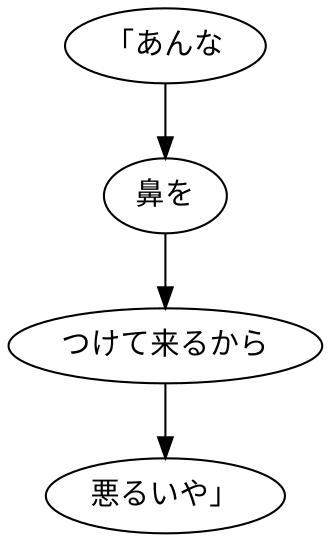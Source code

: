 digraph graph2386 {
	node0 [label="「あんな"];
	node1 [label="鼻を"];
	node2 [label="つけて来るから"];
	node3 [label="悪るいや」"];
	node0 -> node1;
	node1 -> node2;
	node2 -> node3;
}

